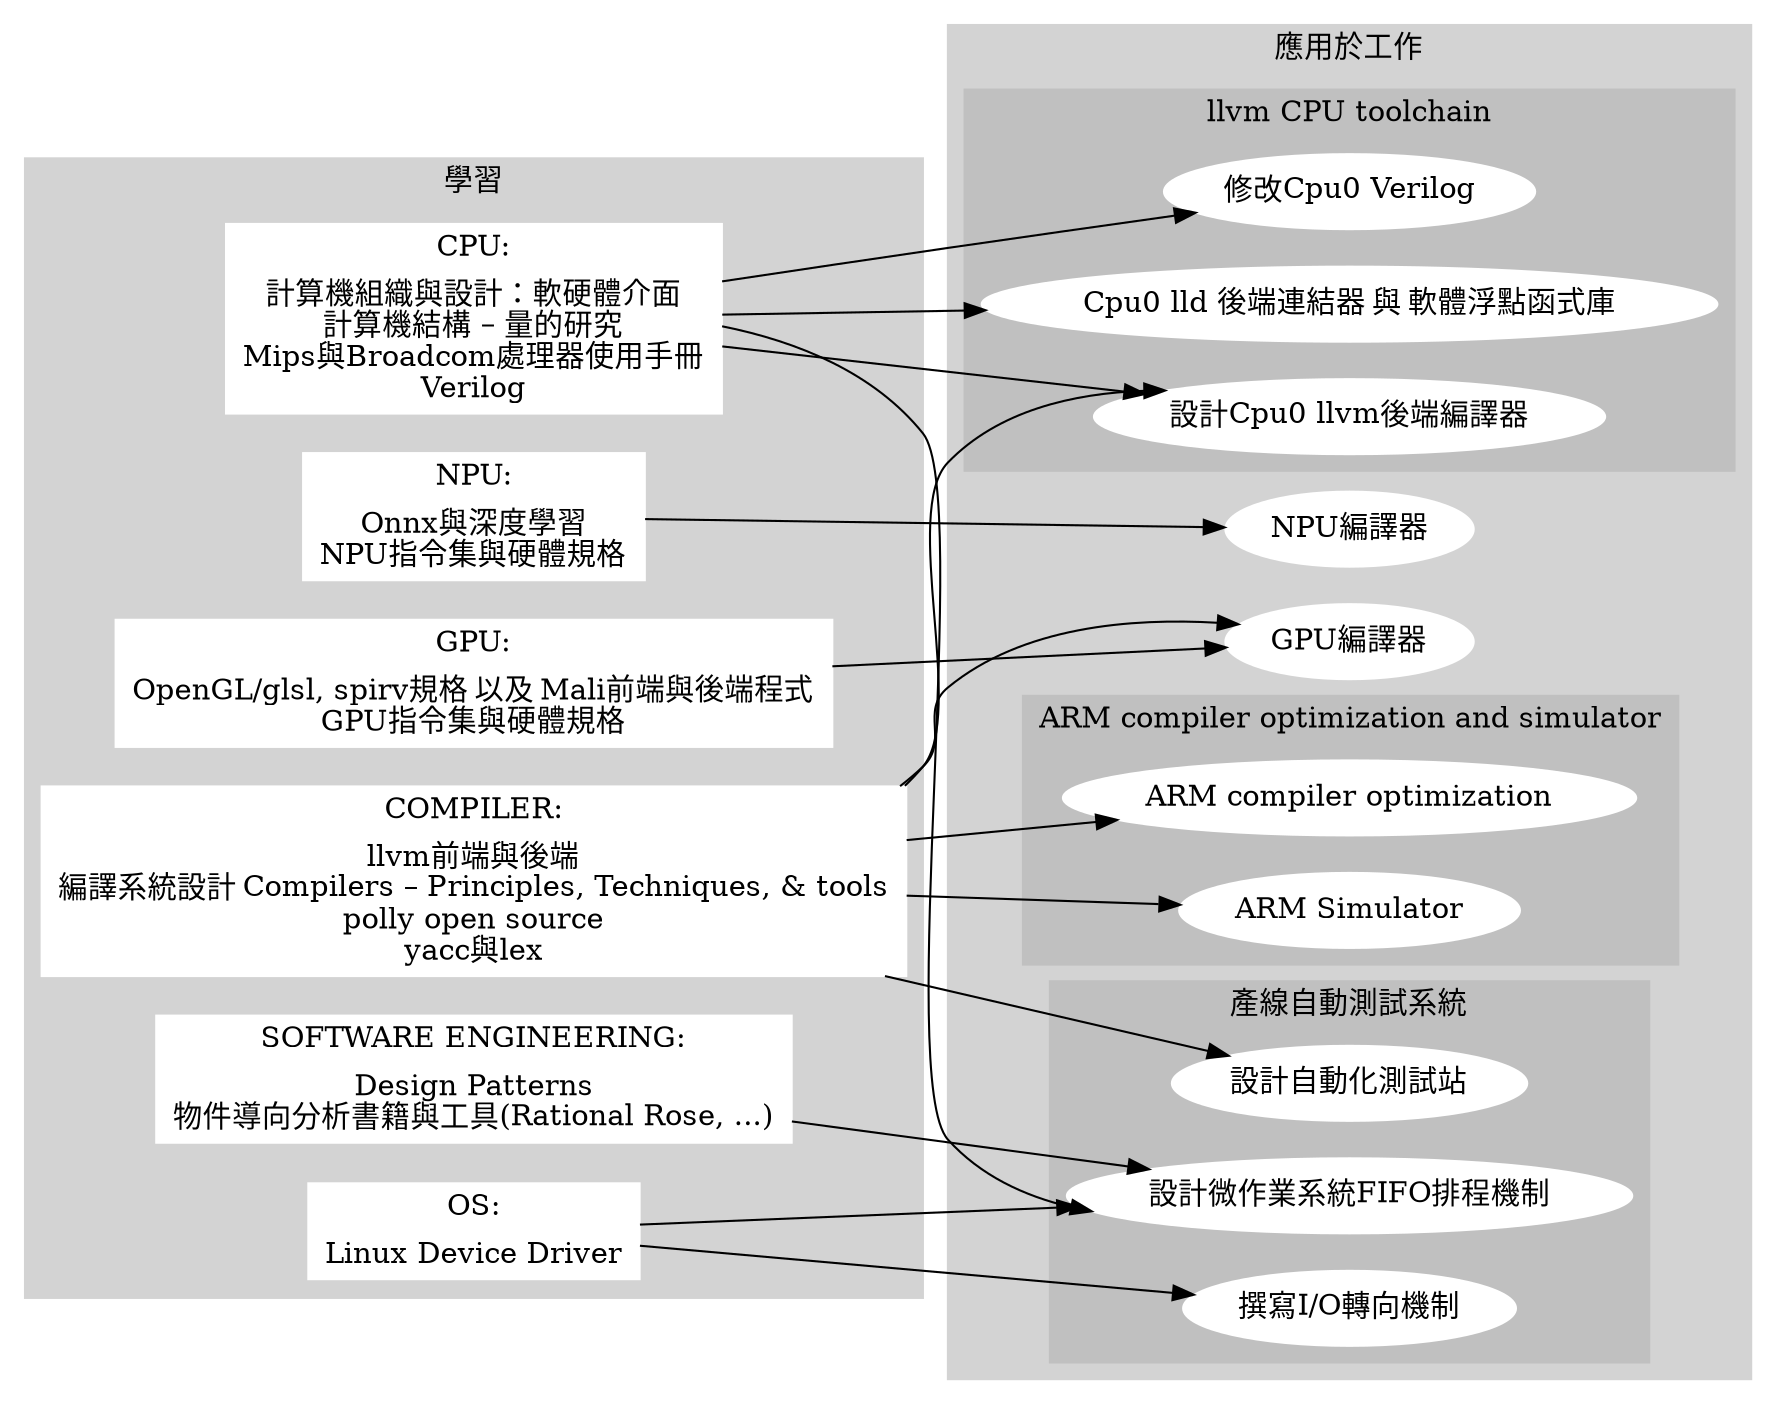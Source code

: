 // Free usage license, author: Chung-Shu Chen 陳鍾樞

digraph G {

  rankdir=LR;
  subgraph cluster_0 {
    style=filled;
    label = "學習";
    node [shape=record,style=filled,color=white]; CPU [label="CPU:|計算機組織與設計：軟硬體介面\n計算機結構 – 量的研究\nMips與Broadcom處理器使用手冊\nVerilog"];
    node [shape=record,style=filled,color=white]; GPU [label="GPU:|OpenGL/glsl, spirv規格 以及 Mali前端與後端程式\nGPU指令集與硬體規格"];
    node [shape=record,style=filled,color=white]; NPU [label="NPU:|Onnx與深度學習\nNPU指令集與硬體規格"];
    node [style=filled,color=white]; COMPILER [label="COMPILER:|llvm前端與後端\n編譯系統設計 Compilers – Principles, Techniques, & tools\npolly open source\nyacc與lex"];
    node [style=filled,color=white]; OS [label="OS:|Linux Device Driver"]; 
    node [style=filled,color=white]; "SOFTWARE ENGINEERING" [label="SOFTWARE ENGINEERING:|Design Patterns\n物件導向分析書籍與工具(Rational Rose, ...)"]; 
    color=lightgrey;
  }
  subgraph cluster_1 {
    style=filled;
    color=lightgrey;
    label = "應用於工作";
    subgraph cluster_1_1 {
      color=gray;
      label = "llvm CPU toolchain";
      node [style=filled,color=white]; backend [label="設計Cpu0 llvm後端編譯器"];
      node [style=filled,color=white]; linker [label="Cpu0 lld 後端連結器 與 軟體浮點函式庫"];
      node [style=filled,color=white]; verilog [label="修改Cpu0 Verilog"];
    }
    subgraph cluster_1_2 {
      color=gray;
      label = "ARM compiler optimization and simulator";
      node [style=filled,color=white]; armopt [label="ARM compiler optimization"];
      node [style=filled,color=white]; armsim [label="ARM Simulator"];
    }
    node [style=filled,color=white]; gpucompiler [label="GPU編譯器"];
    node [style=filled,color=white]; npucompiler [label="NPU編譯器"];
    subgraph cluster_1_3 {
      color=gray;
      label = "產線自動測試系統";
      //node [style=filled,color=white]; codewarrior [label="找出Code Warrior編譯器設計錯誤"];
      node [style=filled,color=white]; tinyos [label="設計微作業系統FIFO排程機制"];
      node [style=filled,color=white]; teststation [label="設計自動化測試站"];
      node [style=filled,color=white]; io [label="撰寫I/O轉向機制"];
    }
  }
  CPU -> verilog;
  //CPU -> codewarrior;
  CPU -> tinyos;
  CPU -> backend;
  CPU -> linker;
  GPU -> gpucompiler;
  NPU -> npucompiler;
  COMPILER -> backend;
  COMPILER -> gpucompiler;
  COMPILER -> armopt;
  COMPILER -> armsim;
  //COMPILER -> codewarrior;
  COMPILER -> teststation;
  OS -> tinyos;
  OS -> io;
  "SOFTWARE ENGINEERING" -> tinyos;
}